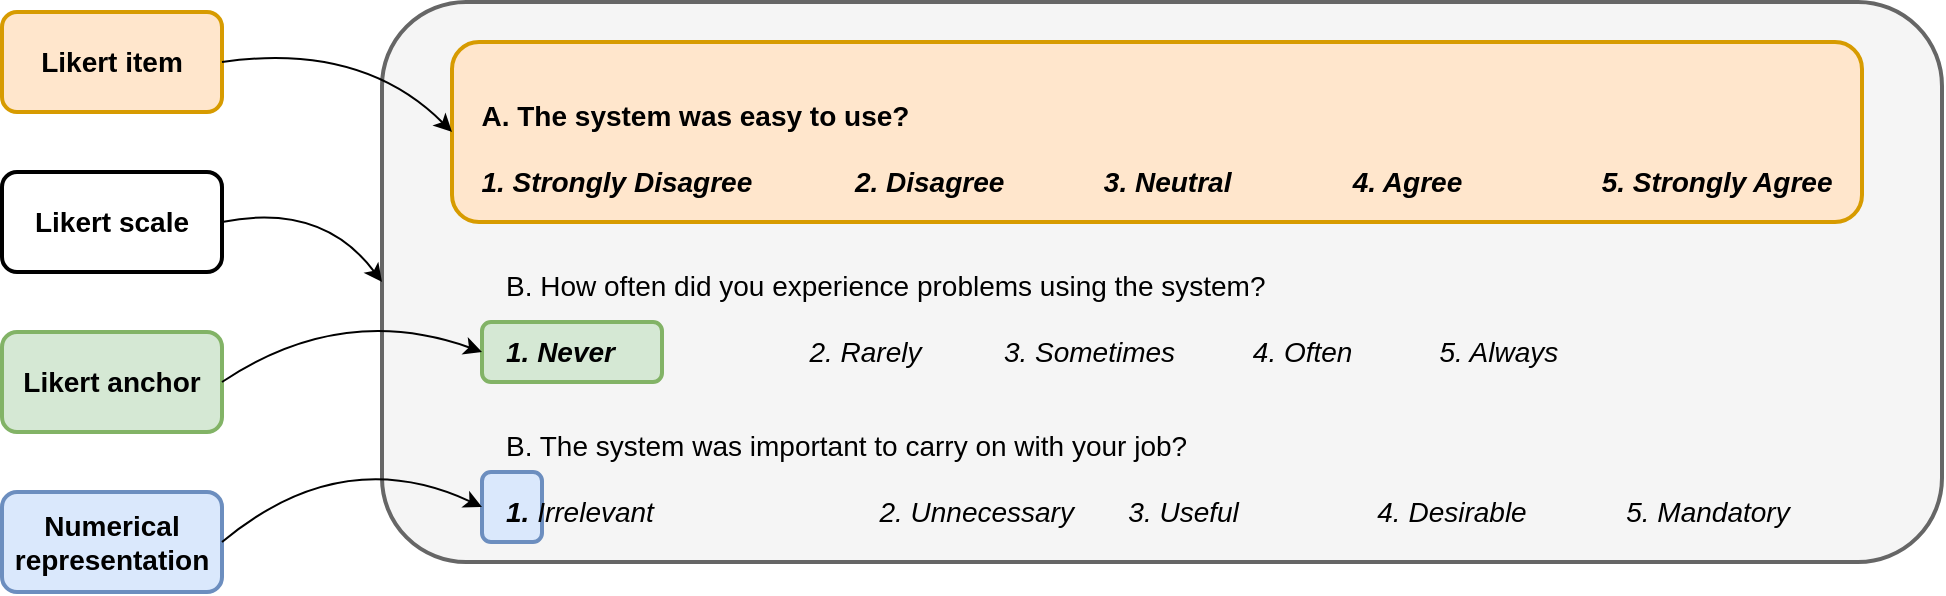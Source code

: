 <mxfile version="26.0.10">
  <diagram name="Page-1" id="2EDgszjRjOSWYBmPdm1k">
    <mxGraphModel dx="2294" dy="787" grid="1" gridSize="10" guides="1" tooltips="1" connect="1" arrows="1" fold="1" page="1" pageScale="1" pageWidth="850" pageHeight="1100" math="0" shadow="0">
      <root>
        <mxCell id="0" />
        <mxCell id="1" parent="0" />
        <mxCell id="Xjxtdvz65k1p-RuPMZKK-1" value="" style="rounded=1;whiteSpace=wrap;html=1;fillColor=#f5f5f5;fontColor=#333333;strokeColor=#666666;strokeWidth=2;" parent="1" vertex="1">
          <mxGeometry x="130" y="150" width="780" height="280" as="geometry" />
        </mxCell>
        <mxCell id="Xjxtdvz65k1p-RuPMZKK-2" value="" style="rounded=1;whiteSpace=wrap;html=1;fillColor=#d5e8d4;strokeColor=#82b366;strokeWidth=2;" parent="1" vertex="1">
          <mxGeometry x="180" y="310" width="90" height="30" as="geometry" />
        </mxCell>
        <mxCell id="Xjxtdvz65k1p-RuPMZKK-4" value="&lt;div align=&quot;left&quot;&gt;&lt;font style=&quot;font-size: 14px;&quot;&gt;&lt;br&gt;&lt;/font&gt;&lt;/div&gt;&lt;div align=&quot;left&quot;&gt;&lt;font style=&quot;font-size: 14px;&quot;&gt;B. How often did you experience problems using the system?&lt;br&gt;&lt;/font&gt;&lt;/div&gt;&lt;div align=&quot;left&quot;&gt;&lt;font style=&quot;font-size: 14px;&quot;&gt;&lt;br&gt;&lt;/font&gt;&lt;/div&gt;&lt;div&gt;&lt;font style=&quot;font-size: 14px;&quot;&gt;&lt;i&gt;&lt;b&gt;1. Never&lt;span style=&quot;white-space: pre;&quot;&gt;&#x9;&lt;/span&gt;&lt;span style=&quot;white-space: pre;&quot;&gt;&#x9;&lt;/span&gt;&lt;span style=&quot;white-space: pre;&quot;&gt;&#x9;&lt;/span&gt;&amp;nbsp;&amp;nbsp;&amp;nbsp;&amp;nbsp;&amp;nbsp;&amp;nbsp; &lt;/b&gt;2. Rarely &lt;span style=&quot;white-space: pre;&quot;&gt;&#x9;&lt;/span&gt;&lt;span style=&quot;white-space: pre;&quot;&gt;&#x9;&lt;/span&gt;3. Sometimes&lt;span style=&quot;white-space: pre;&quot;&gt;&#x9;&lt;/span&gt;&lt;span style=&quot;white-space: pre;&quot;&gt;&#x9;&lt;/span&gt;4. Often&lt;span style=&quot;white-space: pre;&quot;&gt;&#x9;&lt;/span&gt;&lt;span style=&quot;white-space: pre;&quot;&gt;&#x9;&lt;/span&gt;5. Always&lt;/i&gt;&lt;br&gt;&lt;/font&gt;&lt;/div&gt;" style="text;whiteSpace=wrap;html=1;" parent="1" vertex="1">
          <mxGeometry x="190" y="260" width="670" height="80" as="geometry" />
        </mxCell>
        <mxCell id="Xjxtdvz65k1p-RuPMZKK-3" value="&lt;div&gt;&lt;font style=&quot;font-size: 14px;&quot;&gt;&lt;b&gt;&lt;br&gt;&lt;/b&gt;&lt;/font&gt;&lt;/div&gt;&lt;div align=&quot;left&quot;&gt;&lt;font style=&quot;font-size: 14px;&quot;&gt;&lt;b&gt;A. The system was easy to use?&lt;/b&gt;&lt;/font&gt;&lt;/div&gt;&lt;div align=&quot;left&quot;&gt;&lt;font style=&quot;font-size: 14px;&quot;&gt;&lt;b&gt;&lt;br&gt;&lt;/b&gt;&lt;/font&gt;&lt;/div&gt;&lt;div&gt;&lt;font style=&quot;font-size: 14px;&quot;&gt;&lt;b&gt;&lt;i&gt;1. Strongly Disagree&lt;span style=&quot;white-space: pre;&quot;&gt;&#x9;&lt;/span&gt;&lt;span style=&quot;white-space: pre;&quot;&gt;&#x9;&lt;/span&gt;2. Disagree&lt;span style=&quot;white-space: pre;&quot;&gt;&#x9;&lt;/span&gt;&lt;span style=&quot;white-space: pre;&quot;&gt;&#x9;&lt;/span&gt;3. Neutral&lt;span style=&quot;white-space: pre;&quot;&gt;&#x9;&lt;/span&gt;&lt;span style=&quot;white-space: pre;&quot;&gt;&#x9;&lt;/span&gt;4. Agree&lt;span style=&quot;white-space: pre;&quot;&gt;&#x9;&lt;/span&gt;&lt;span style=&quot;white-space: pre;&quot;&gt;&#x9;&lt;/span&gt;&lt;span style=&quot;white-space: pre;&quot;&gt;&#x9;&lt;/span&gt;5. Strongly Agree&lt;/i&gt;&lt;br&gt;&lt;/b&gt;&lt;/font&gt;&lt;/div&gt;" style="rounded=1;whiteSpace=wrap;html=1;fillColor=#ffe6cc;strokeColor=#d79b00;strokeWidth=2;" parent="1" vertex="1">
          <mxGeometry x="165" y="170" width="705" height="90" as="geometry" />
        </mxCell>
        <mxCell id="Xjxtdvz65k1p-RuPMZKK-5" value="" style="rounded=1;whiteSpace=wrap;html=1;fillColor=#dae8fc;strokeColor=#6c8ebf;strokeWidth=2;" parent="1" vertex="1">
          <mxGeometry x="180" y="385" width="30" height="35" as="geometry" />
        </mxCell>
        <mxCell id="Xjxtdvz65k1p-RuPMZKK-6" value="&lt;div align=&quot;left&quot;&gt;&lt;font style=&quot;font-size: 14px;&quot;&gt;&lt;br&gt;&lt;/font&gt;&lt;/div&gt;&lt;div align=&quot;left&quot;&gt;&lt;font style=&quot;font-size: 14px;&quot;&gt;B. The system was important to carry on with your job?&lt;/font&gt;&lt;/div&gt;&lt;div align=&quot;left&quot;&gt;&lt;font style=&quot;font-size: 14px;&quot;&gt;&lt;br&gt;&lt;/font&gt;&lt;/div&gt;&lt;div&gt;&lt;font style=&quot;font-size: 14px;&quot;&gt;&lt;i&gt;&lt;b&gt;1.&lt;/b&gt; Irrelevant&lt;span style=&quot;white-space: pre;&quot;&gt;&#x9;&lt;/span&gt;&lt;span style=&quot;white-space: pre;&quot;&gt;&#x9;&lt;/span&gt;&lt;span style=&quot;white-space: pre;&quot;&gt;&#x9;&lt;/span&gt;&lt;span style=&quot;white-space: pre;&quot;&gt;&#x9;&lt;/span&gt;2. Unnecessary&lt;span style=&quot;white-space: pre;&quot;&gt;&#x9;&lt;/span&gt;3. Useful&lt;span style=&quot;white-space: pre;&quot;&gt;&#x9;&lt;/span&gt;&lt;span style=&quot;white-space: pre;&quot;&gt;&#x9;&lt;/span&gt;&lt;span style=&quot;white-space: pre;&quot;&gt;&#x9;&lt;/span&gt;4. Desirable&lt;span style=&quot;white-space: pre;&quot;&gt;&#x9;&lt;/span&gt;&lt;span style=&quot;white-space: pre;&quot;&gt;&#x9;&lt;/span&gt;5. Mandatory&lt;/i&gt;&lt;br&gt;&lt;/font&gt;&lt;/div&gt;" style="text;whiteSpace=wrap;html=1;" parent="1" vertex="1">
          <mxGeometry x="190" y="340" width="680" height="80" as="geometry" />
        </mxCell>
        <mxCell id="Xjxtdvz65k1p-RuPMZKK-7" value="&lt;b&gt;&lt;font style=&quot;font-size: 14px;&quot;&gt;Likert item&lt;/font&gt;&lt;/b&gt;" style="rounded=1;whiteSpace=wrap;html=1;fillColor=#ffe6cc;strokeColor=#d79b00;strokeWidth=2;" parent="1" vertex="1">
          <mxGeometry x="-60" y="155" width="110" height="50" as="geometry" />
        </mxCell>
        <mxCell id="Xjxtdvz65k1p-RuPMZKK-8" value="&lt;font style=&quot;font-size: 14px;&quot;&gt;&lt;b&gt;Likert scale&lt;/b&gt;&lt;/font&gt;" style="rounded=1;whiteSpace=wrap;html=1;strokeWidth=2;" parent="1" vertex="1">
          <mxGeometry x="-60" y="235" width="110" height="50" as="geometry" />
        </mxCell>
        <mxCell id="Xjxtdvz65k1p-RuPMZKK-9" value="&lt;font style=&quot;font-size: 14px;&quot;&gt;&lt;b&gt;Likert anchor&lt;/b&gt;&lt;/font&gt;" style="rounded=1;whiteSpace=wrap;html=1;fillColor=#d5e8d4;strokeColor=#82b366;strokeWidth=2;" parent="1" vertex="1">
          <mxGeometry x="-60" y="315" width="110" height="50" as="geometry" />
        </mxCell>
        <mxCell id="Xjxtdvz65k1p-RuPMZKK-10" value="&lt;font style=&quot;font-size: 14px;&quot;&gt;&lt;b&gt;Numerical representation&lt;/b&gt;&lt;/font&gt;" style="rounded=1;whiteSpace=wrap;html=1;fillColor=#dae8fc;strokeColor=#6c8ebf;strokeWidth=2;" parent="1" vertex="1">
          <mxGeometry x="-60" y="395" width="110" height="50" as="geometry" />
        </mxCell>
        <mxCell id="Xjxtdvz65k1p-RuPMZKK-11" value="" style="endArrow=classic;html=1;rounded=0;exitX=1;exitY=0.5;exitDx=0;exitDy=0;entryX=0;entryY=0.5;entryDx=0;entryDy=0;curved=1;" parent="1" source="Xjxtdvz65k1p-RuPMZKK-7" target="Xjxtdvz65k1p-RuPMZKK-3" edge="1">
          <mxGeometry width="50" height="50" relative="1" as="geometry">
            <mxPoint x="180" y="340" as="sourcePoint" />
            <mxPoint x="230" y="290" as="targetPoint" />
            <Array as="points">
              <mxPoint x="120" y="170" />
            </Array>
          </mxGeometry>
        </mxCell>
        <mxCell id="Xjxtdvz65k1p-RuPMZKK-12" value="" style="endArrow=classic;html=1;rounded=0;exitX=1;exitY=0.5;exitDx=0;exitDy=0;entryX=0;entryY=0.5;entryDx=0;entryDy=0;curved=1;" parent="1" source="Xjxtdvz65k1p-RuPMZKK-8" target="Xjxtdvz65k1p-RuPMZKK-1" edge="1">
          <mxGeometry width="50" height="50" relative="1" as="geometry">
            <mxPoint x="60" y="190" as="sourcePoint" />
            <mxPoint x="180" y="225" as="targetPoint" />
            <Array as="points">
              <mxPoint x="100" y="250" />
            </Array>
          </mxGeometry>
        </mxCell>
        <mxCell id="Xjxtdvz65k1p-RuPMZKK-13" value="" style="endArrow=classic;html=1;rounded=0;exitX=1;exitY=0.5;exitDx=0;exitDy=0;curved=1;entryX=0;entryY=0.5;entryDx=0;entryDy=0;" parent="1" source="Xjxtdvz65k1p-RuPMZKK-9" edge="1" target="Xjxtdvz65k1p-RuPMZKK-2">
          <mxGeometry width="50" height="50" relative="1" as="geometry">
            <mxPoint x="70" y="200" as="sourcePoint" />
            <mxPoint x="220" y="320" as="targetPoint" />
            <Array as="points">
              <mxPoint x="110" y="300" />
            </Array>
          </mxGeometry>
        </mxCell>
        <mxCell id="Xjxtdvz65k1p-RuPMZKK-14" value="" style="endArrow=classic;html=1;rounded=0;exitX=1;exitY=0.5;exitDx=0;exitDy=0;entryX=0;entryY=0.5;entryDx=0;entryDy=0;curved=1;" parent="1" source="Xjxtdvz65k1p-RuPMZKK-10" target="Xjxtdvz65k1p-RuPMZKK-5" edge="1">
          <mxGeometry width="50" height="50" relative="1" as="geometry">
            <mxPoint x="80" y="210" as="sourcePoint" />
            <mxPoint x="200" y="245" as="targetPoint" />
            <Array as="points">
              <mxPoint x="110" y="370" />
            </Array>
          </mxGeometry>
        </mxCell>
      </root>
    </mxGraphModel>
  </diagram>
</mxfile>
